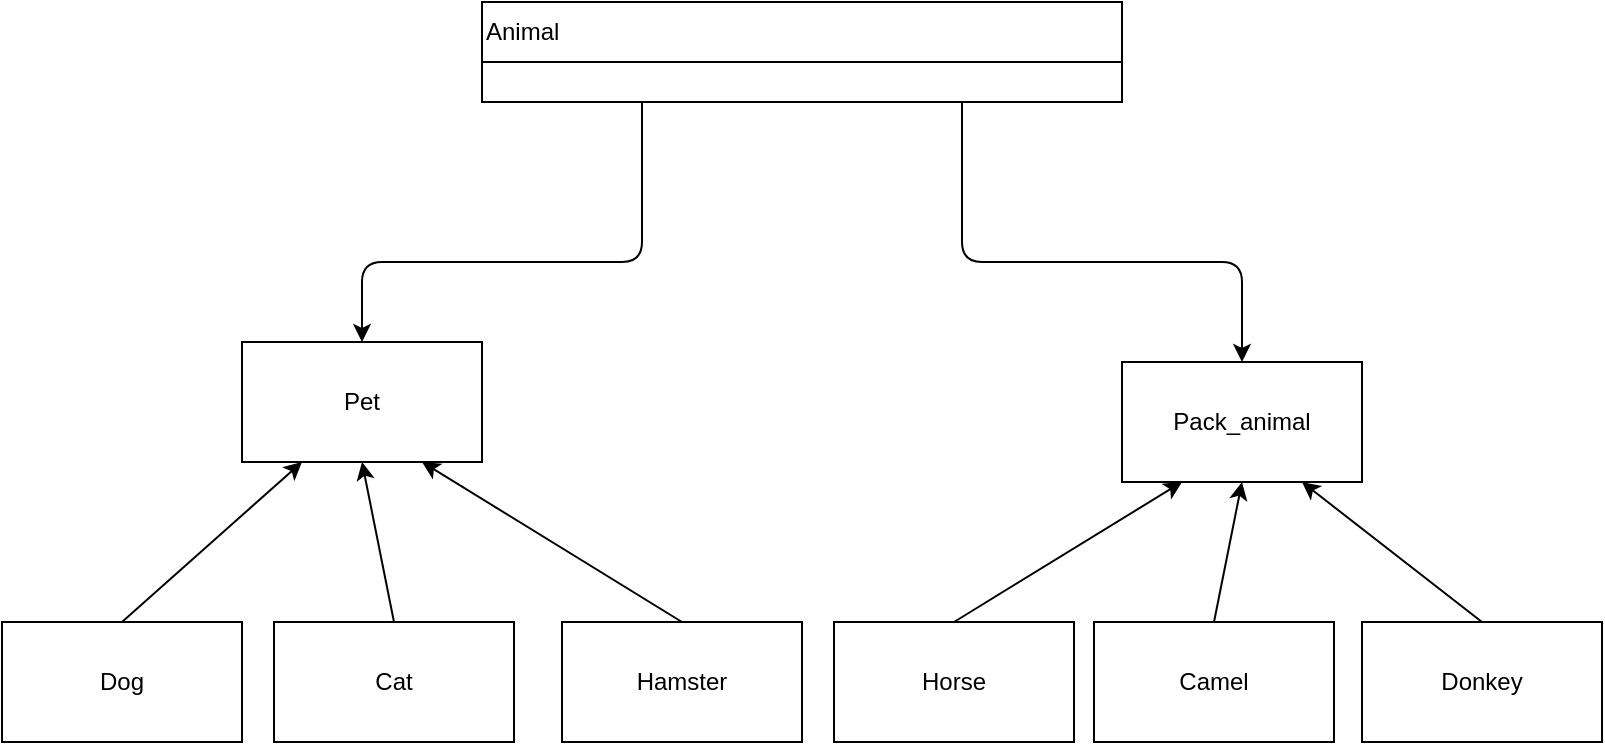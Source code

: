 <mxfile>
    <diagram id="HEwL-KTnBcxesNQ_MN8B" name="Страница 1">
        <mxGraphModel dx="1130" dy="523" grid="1" gridSize="10" guides="1" tooltips="1" connect="1" arrows="1" fold="1" page="1" pageScale="1" pageWidth="827" pageHeight="1169" math="0" shadow="0">
            <root>
                <mxCell id="0"/>
                <mxCell id="1" parent="0"/>
                <mxCell id="29" value="&lt;div style=&quot;&quot;&gt;&lt;span style=&quot;background-color: initial;&quot;&gt;Animal&lt;/span&gt;&lt;/div&gt;" style="rounded=0;whiteSpace=wrap;html=1;align=left;" parent="1" vertex="1">
                    <mxGeometry x="254" y="30" width="320" height="30" as="geometry"/>
                </mxCell>
                <mxCell id="30" value="" style="rounded=0;whiteSpace=wrap;html=1;align=left;" parent="1" vertex="1">
                    <mxGeometry x="254" y="60" width="320" height="20" as="geometry"/>
                </mxCell>
                <mxCell id="31" value="Pet" style="rounded=0;whiteSpace=wrap;html=1;" parent="1" vertex="1">
                    <mxGeometry x="134" y="200" width="120" height="60" as="geometry"/>
                </mxCell>
                <mxCell id="32" value="Pack_animal" style="rounded=0;whiteSpace=wrap;html=1;" parent="1" vertex="1">
                    <mxGeometry x="574" y="210" width="120" height="60" as="geometry"/>
                </mxCell>
                <mxCell id="34" value="" style="endArrow=classic;html=1;entryX=0.5;entryY=0;entryDx=0;entryDy=0;exitX=0.25;exitY=1;exitDx=0;exitDy=0;" parent="1" source="30" target="31" edge="1">
                    <mxGeometry width="50" height="50" relative="1" as="geometry">
                        <mxPoint x="430" y="390" as="sourcePoint"/>
                        <mxPoint x="480" y="340" as="targetPoint"/>
                        <Array as="points">
                            <mxPoint x="334" y="160"/>
                            <mxPoint x="194" y="160"/>
                        </Array>
                    </mxGeometry>
                </mxCell>
                <mxCell id="35" value="" style="endArrow=classic;html=1;entryX=0.5;entryY=0;entryDx=0;entryDy=0;exitX=0.75;exitY=1;exitDx=0;exitDy=0;" parent="1" source="30" target="32" edge="1">
                    <mxGeometry width="50" height="50" relative="1" as="geometry">
                        <mxPoint x="430" y="390" as="sourcePoint"/>
                        <mxPoint x="480" y="340" as="targetPoint"/>
                        <Array as="points">
                            <mxPoint x="494" y="160"/>
                            <mxPoint x="634" y="160"/>
                        </Array>
                    </mxGeometry>
                </mxCell>
                <mxCell id="36" value="Dog" style="rounded=0;whiteSpace=wrap;html=1;" vertex="1" parent="1">
                    <mxGeometry x="14" y="340" width="120" height="60" as="geometry"/>
                </mxCell>
                <mxCell id="37" value="Cat" style="rounded=0;whiteSpace=wrap;html=1;" vertex="1" parent="1">
                    <mxGeometry x="150" y="340" width="120" height="60" as="geometry"/>
                </mxCell>
                <mxCell id="38" value="Hamster" style="rounded=0;whiteSpace=wrap;html=1;" vertex="1" parent="1">
                    <mxGeometry x="294" y="340" width="120" height="60" as="geometry"/>
                </mxCell>
                <mxCell id="39" value="Horse" style="rounded=0;whiteSpace=wrap;html=1;" vertex="1" parent="1">
                    <mxGeometry x="430" y="340" width="120" height="60" as="geometry"/>
                </mxCell>
                <mxCell id="40" value="Camel" style="rounded=0;whiteSpace=wrap;html=1;" vertex="1" parent="1">
                    <mxGeometry x="560" y="340" width="120" height="60" as="geometry"/>
                </mxCell>
                <mxCell id="41" value="Donkey" style="rounded=0;whiteSpace=wrap;html=1;" vertex="1" parent="1">
                    <mxGeometry x="694" y="340" width="120" height="60" as="geometry"/>
                </mxCell>
                <mxCell id="42" value="" style="endArrow=classic;html=1;entryX=0.25;entryY=1;entryDx=0;entryDy=0;exitX=0.5;exitY=0;exitDx=0;exitDy=0;" edge="1" parent="1" source="36" target="31">
                    <mxGeometry width="50" height="50" relative="1" as="geometry">
                        <mxPoint x="390" y="310" as="sourcePoint"/>
                        <mxPoint x="440" y="260" as="targetPoint"/>
                    </mxGeometry>
                </mxCell>
                <mxCell id="43" value="" style="endArrow=classic;html=1;entryX=0.5;entryY=1;entryDx=0;entryDy=0;exitX=0.5;exitY=0;exitDx=0;exitDy=0;" edge="1" parent="1" source="37" target="31">
                    <mxGeometry width="50" height="50" relative="1" as="geometry">
                        <mxPoint x="390" y="310" as="sourcePoint"/>
                        <mxPoint x="440" y="260" as="targetPoint"/>
                    </mxGeometry>
                </mxCell>
                <mxCell id="44" value="" style="endArrow=classic;html=1;entryX=0.75;entryY=1;entryDx=0;entryDy=0;exitX=0.5;exitY=0;exitDx=0;exitDy=0;" edge="1" parent="1" source="38" target="31">
                    <mxGeometry width="50" height="50" relative="1" as="geometry">
                        <mxPoint x="390" y="310" as="sourcePoint"/>
                        <mxPoint x="440" y="260" as="targetPoint"/>
                    </mxGeometry>
                </mxCell>
                <mxCell id="45" value="" style="endArrow=classic;html=1;entryX=0.25;entryY=1;entryDx=0;entryDy=0;exitX=0.5;exitY=0;exitDx=0;exitDy=0;" edge="1" parent="1" source="39" target="32">
                    <mxGeometry width="50" height="50" relative="1" as="geometry">
                        <mxPoint x="390" y="310" as="sourcePoint"/>
                        <mxPoint x="440" y="260" as="targetPoint"/>
                    </mxGeometry>
                </mxCell>
                <mxCell id="46" value="" style="endArrow=classic;html=1;entryX=0.5;entryY=1;entryDx=0;entryDy=0;exitX=0.5;exitY=0;exitDx=0;exitDy=0;" edge="1" parent="1" source="40" target="32">
                    <mxGeometry width="50" height="50" relative="1" as="geometry">
                        <mxPoint x="390" y="310" as="sourcePoint"/>
                        <mxPoint x="440" y="260" as="targetPoint"/>
                    </mxGeometry>
                </mxCell>
                <mxCell id="47" value="" style="endArrow=classic;html=1;entryX=0.75;entryY=1;entryDx=0;entryDy=0;exitX=0.5;exitY=0;exitDx=0;exitDy=0;" edge="1" parent="1" source="41" target="32">
                    <mxGeometry width="50" height="50" relative="1" as="geometry">
                        <mxPoint x="390" y="310" as="sourcePoint"/>
                        <mxPoint x="440" y="260" as="targetPoint"/>
                    </mxGeometry>
                </mxCell>
            </root>
        </mxGraphModel>
    </diagram>
</mxfile>
